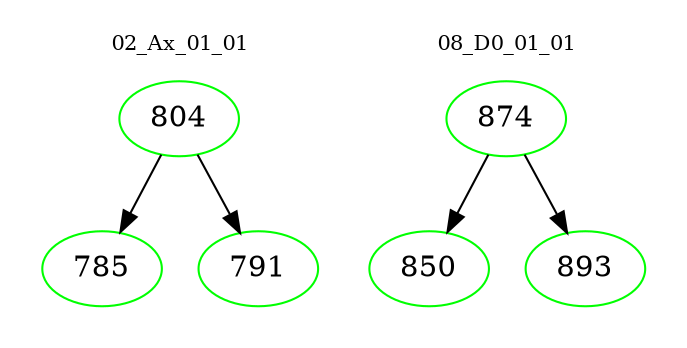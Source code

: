 digraph{
subgraph cluster_0 {
color = white
label = "02_Ax_01_01";
fontsize=10;
T0_804 [label="804", color="green"]
T0_804 -> T0_785 [color="black"]
T0_785 [label="785", color="green"]
T0_804 -> T0_791 [color="black"]
T0_791 [label="791", color="green"]
}
subgraph cluster_1 {
color = white
label = "08_D0_01_01";
fontsize=10;
T1_874 [label="874", color="green"]
T1_874 -> T1_850 [color="black"]
T1_850 [label="850", color="green"]
T1_874 -> T1_893 [color="black"]
T1_893 [label="893", color="green"]
}
}
